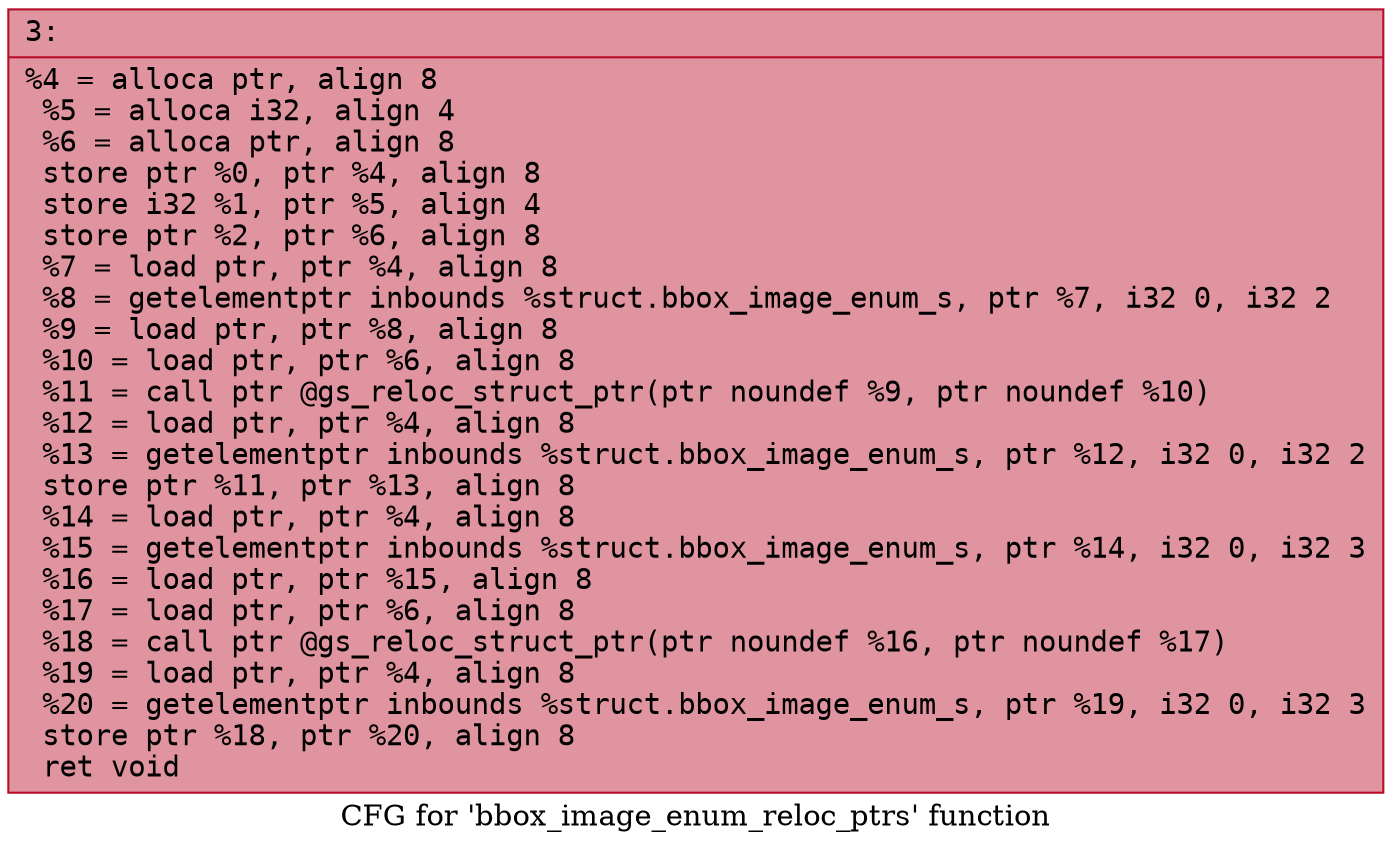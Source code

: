 digraph "CFG for 'bbox_image_enum_reloc_ptrs' function" {
	label="CFG for 'bbox_image_enum_reloc_ptrs' function";

	Node0x60000323b3e0 [shape=record,color="#b70d28ff", style=filled, fillcolor="#b70d2870" fontname="Courier",label="{3:\l|  %4 = alloca ptr, align 8\l  %5 = alloca i32, align 4\l  %6 = alloca ptr, align 8\l  store ptr %0, ptr %4, align 8\l  store i32 %1, ptr %5, align 4\l  store ptr %2, ptr %6, align 8\l  %7 = load ptr, ptr %4, align 8\l  %8 = getelementptr inbounds %struct.bbox_image_enum_s, ptr %7, i32 0, i32 2\l  %9 = load ptr, ptr %8, align 8\l  %10 = load ptr, ptr %6, align 8\l  %11 = call ptr @gs_reloc_struct_ptr(ptr noundef %9, ptr noundef %10)\l  %12 = load ptr, ptr %4, align 8\l  %13 = getelementptr inbounds %struct.bbox_image_enum_s, ptr %12, i32 0, i32 2\l  store ptr %11, ptr %13, align 8\l  %14 = load ptr, ptr %4, align 8\l  %15 = getelementptr inbounds %struct.bbox_image_enum_s, ptr %14, i32 0, i32 3\l  %16 = load ptr, ptr %15, align 8\l  %17 = load ptr, ptr %6, align 8\l  %18 = call ptr @gs_reloc_struct_ptr(ptr noundef %16, ptr noundef %17)\l  %19 = load ptr, ptr %4, align 8\l  %20 = getelementptr inbounds %struct.bbox_image_enum_s, ptr %19, i32 0, i32 3\l  store ptr %18, ptr %20, align 8\l  ret void\l}"];
}
